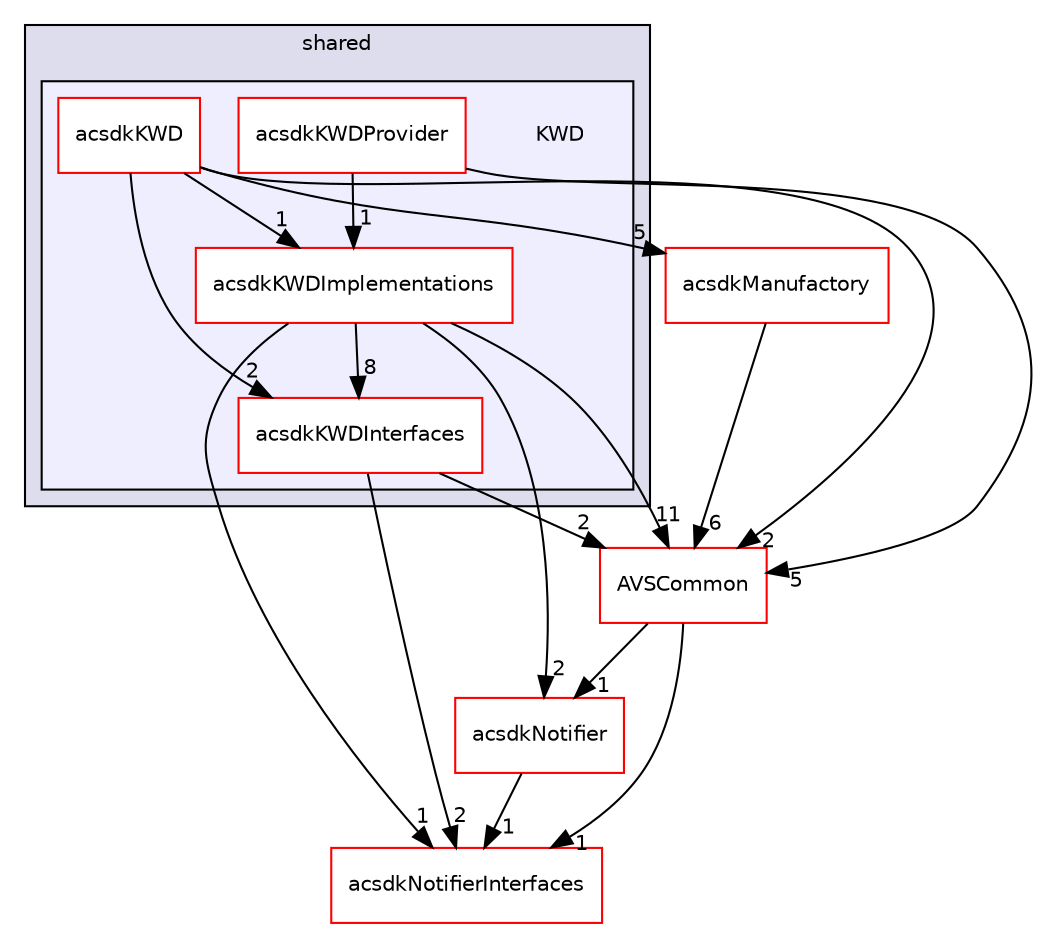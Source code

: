 digraph "/workplace/avs-device-sdk/shared/KWD" {
  compound=true
  node [ fontsize="10", fontname="Helvetica"];
  edge [ labelfontsize="10", labelfontname="Helvetica"];
  subgraph clusterdir_9982052f7ce695d12571567315b2fafa {
    graph [ bgcolor="#ddddee", pencolor="black", label="shared" fontname="Helvetica", fontsize="10", URL="dir_9982052f7ce695d12571567315b2fafa.html"]
  subgraph clusterdir_e410f0f5f1983efb71051e3794e71cfe {
    graph [ bgcolor="#eeeeff", pencolor="black", label="" URL="dir_e410f0f5f1983efb71051e3794e71cfe.html"];
    dir_e410f0f5f1983efb71051e3794e71cfe [shape=plaintext label="KWD"];
    dir_d1ddccfdf629c6ab811c2ba332cc285a [shape=box label="acsdkKWD" color="red" fillcolor="white" style="filled" URL="dir_d1ddccfdf629c6ab811c2ba332cc285a.html"];
    dir_e571f3a40729e98c18f677039f217076 [shape=box label="acsdkKWDImplementations" color="red" fillcolor="white" style="filled" URL="dir_e571f3a40729e98c18f677039f217076.html"];
    dir_36e5af62bd5db895b52244933458ca30 [shape=box label="acsdkKWDInterfaces" color="red" fillcolor="white" style="filled" URL="dir_36e5af62bd5db895b52244933458ca30.html"];
    dir_c437527fd62637636a68c5be7de238c6 [shape=box label="acsdkKWDProvider" color="red" fillcolor="white" style="filled" URL="dir_c437527fd62637636a68c5be7de238c6.html"];
  }
  }
  dir_fe5a1e31b2404c649ea4321e0ec6a380 [shape=box label="acsdkNotifier" fillcolor="white" style="filled" color="red" URL="dir_fe5a1e31b2404c649ea4321e0ec6a380.html"];
  dir_13e65effb2bde530b17b3d5eefcd0266 [shape=box label="AVSCommon" fillcolor="white" style="filled" color="red" URL="dir_13e65effb2bde530b17b3d5eefcd0266.html"];
  dir_0ca348091c23ede3b6afd50c8666ff04 [shape=box label="acsdkManufactory" fillcolor="white" style="filled" color="red" URL="dir_0ca348091c23ede3b6afd50c8666ff04.html"];
  dir_d3cfb0f75dbe2fd43efeb9e5a78af15e [shape=box label="acsdkNotifierInterfaces" fillcolor="white" style="filled" color="red" URL="dir_d3cfb0f75dbe2fd43efeb9e5a78af15e.html"];
  dir_fe5a1e31b2404c649ea4321e0ec6a380->dir_d3cfb0f75dbe2fd43efeb9e5a78af15e [headlabel="1", labeldistance=1.5 headhref="dir_000732_000737.html"];
  dir_e571f3a40729e98c18f677039f217076->dir_fe5a1e31b2404c649ea4321e0ec6a380 [headlabel="2", labeldistance=1.5 headhref="dir_000769_000732.html"];
  dir_e571f3a40729e98c18f677039f217076->dir_36e5af62bd5db895b52244933458ca30 [headlabel="8", labeldistance=1.5 headhref="dir_000769_000776.html"];
  dir_e571f3a40729e98c18f677039f217076->dir_13e65effb2bde530b17b3d5eefcd0266 [headlabel="11", labeldistance=1.5 headhref="dir_000769_000017.html"];
  dir_e571f3a40729e98c18f677039f217076->dir_d3cfb0f75dbe2fd43efeb9e5a78af15e [headlabel="1", labeldistance=1.5 headhref="dir_000769_000737.html"];
  dir_36e5af62bd5db895b52244933458ca30->dir_13e65effb2bde530b17b3d5eefcd0266 [headlabel="2", labeldistance=1.5 headhref="dir_000776_000017.html"];
  dir_36e5af62bd5db895b52244933458ca30->dir_d3cfb0f75dbe2fd43efeb9e5a78af15e [headlabel="2", labeldistance=1.5 headhref="dir_000776_000737.html"];
  dir_c437527fd62637636a68c5be7de238c6->dir_e571f3a40729e98c18f677039f217076 [headlabel="1", labeldistance=1.5 headhref="dir_000779_000769.html"];
  dir_c437527fd62637636a68c5be7de238c6->dir_13e65effb2bde530b17b3d5eefcd0266 [headlabel="5", labeldistance=1.5 headhref="dir_000779_000017.html"];
  dir_d1ddccfdf629c6ab811c2ba332cc285a->dir_e571f3a40729e98c18f677039f217076 [headlabel="1", labeldistance=1.5 headhref="dir_000118_000769.html"];
  dir_d1ddccfdf629c6ab811c2ba332cc285a->dir_36e5af62bd5db895b52244933458ca30 [headlabel="2", labeldistance=1.5 headhref="dir_000118_000776.html"];
  dir_d1ddccfdf629c6ab811c2ba332cc285a->dir_13e65effb2bde530b17b3d5eefcd0266 [headlabel="2", labeldistance=1.5 headhref="dir_000118_000017.html"];
  dir_d1ddccfdf629c6ab811c2ba332cc285a->dir_0ca348091c23ede3b6afd50c8666ff04 [headlabel="5", labeldistance=1.5 headhref="dir_000118_000726.html"];
  dir_13e65effb2bde530b17b3d5eefcd0266->dir_fe5a1e31b2404c649ea4321e0ec6a380 [headlabel="1", labeldistance=1.5 headhref="dir_000017_000732.html"];
  dir_13e65effb2bde530b17b3d5eefcd0266->dir_d3cfb0f75dbe2fd43efeb9e5a78af15e [headlabel="1", labeldistance=1.5 headhref="dir_000017_000737.html"];
  dir_0ca348091c23ede3b6afd50c8666ff04->dir_13e65effb2bde530b17b3d5eefcd0266 [headlabel="6", labeldistance=1.5 headhref="dir_000726_000017.html"];
}
